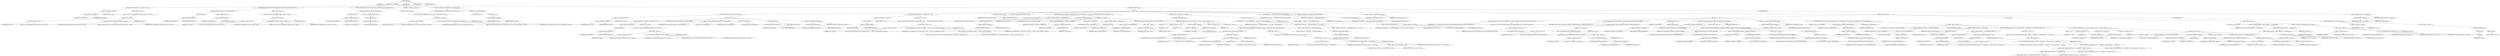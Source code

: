 digraph "execute" {  
"233" [label = <(METHOD,execute)<SUB>227</SUB>> ]
"21" [label = <(PARAM,this)<SUB>227</SUB>> ]
"234" [label = <(BLOCK,&lt;empty&gt;,&lt;empty&gt;)<SUB>227</SUB>> ]
"235" [label = <(CONTROL_STRUCTURE,if (tarFile == null),if (tarFile == null))<SUB>228</SUB>> ]
"236" [label = <(&lt;operator&gt;.equals,tarFile == null)<SUB>228</SUB>> ]
"237" [label = <(&lt;operator&gt;.fieldAccess,this.tarFile)<SUB>228</SUB>> ]
"238" [label = <(IDENTIFIER,this,tarFile == null)<SUB>228</SUB>> ]
"239" [label = <(FIELD_IDENTIFIER,tarFile,tarFile)<SUB>228</SUB>> ]
"240" [label = <(LITERAL,null,tarFile == null)<SUB>228</SUB>> ]
"241" [label = <(BLOCK,&lt;empty&gt;,&lt;empty&gt;)<SUB>228</SUB>> ]
"242" [label = <(&lt;operator&gt;.throw,throw new BuildException(&quot;tarfile attribute must be set!&quot;, location);)<SUB>229</SUB>> ]
"243" [label = <(BLOCK,&lt;empty&gt;,&lt;empty&gt;)<SUB>229</SUB>> ]
"244" [label = <(&lt;operator&gt;.assignment,&lt;empty&gt;)> ]
"245" [label = <(IDENTIFIER,$obj6,&lt;empty&gt;)> ]
"246" [label = <(&lt;operator&gt;.alloc,new BuildException(&quot;tarfile attribute must be set!&quot;, location))<SUB>229</SUB>> ]
"247" [label = <(&lt;init&gt;,new BuildException(&quot;tarfile attribute must be set!&quot;, location))<SUB>229</SUB>> ]
"248" [label = <(IDENTIFIER,$obj6,new BuildException(&quot;tarfile attribute must be set!&quot;, location))> ]
"249" [label = <(LITERAL,&quot;tarfile attribute must be set!&quot;,new BuildException(&quot;tarfile attribute must be set!&quot;, location))<SUB>229</SUB>> ]
"250" [label = <(IDENTIFIER,location,new BuildException(&quot;tarfile attribute must be set!&quot;, location))<SUB>230</SUB>> ]
"251" [label = <(IDENTIFIER,$obj6,&lt;empty&gt;)> ]
"252" [label = <(CONTROL_STRUCTURE,if (tarFile.exists() &amp;&amp; tarFile.isDirectory()),if (tarFile.exists() &amp;&amp; tarFile.isDirectory()))<SUB>233</SUB>> ]
"253" [label = <(&lt;operator&gt;.logicalAnd,tarFile.exists() &amp;&amp; tarFile.isDirectory())<SUB>233</SUB>> ]
"254" [label = <(exists,tarFile.exists())<SUB>233</SUB>> ]
"255" [label = <(&lt;operator&gt;.fieldAccess,this.tarFile)<SUB>233</SUB>> ]
"256" [label = <(IDENTIFIER,this,tarFile.exists())<SUB>233</SUB>> ]
"257" [label = <(FIELD_IDENTIFIER,tarFile,tarFile)<SUB>233</SUB>> ]
"258" [label = <(isDirectory,tarFile.isDirectory())<SUB>233</SUB>> ]
"259" [label = <(&lt;operator&gt;.fieldAccess,this.tarFile)<SUB>233</SUB>> ]
"260" [label = <(IDENTIFIER,this,tarFile.isDirectory())<SUB>233</SUB>> ]
"261" [label = <(FIELD_IDENTIFIER,tarFile,tarFile)<SUB>233</SUB>> ]
"262" [label = <(BLOCK,&lt;empty&gt;,&lt;empty&gt;)<SUB>233</SUB>> ]
"263" [label = <(&lt;operator&gt;.throw,throw new BuildException(&quot;tarfile is a directory!&quot;, location);)<SUB>234</SUB>> ]
"264" [label = <(BLOCK,&lt;empty&gt;,&lt;empty&gt;)<SUB>234</SUB>> ]
"265" [label = <(&lt;operator&gt;.assignment,&lt;empty&gt;)> ]
"266" [label = <(IDENTIFIER,$obj7,&lt;empty&gt;)> ]
"267" [label = <(&lt;operator&gt;.alloc,new BuildException(&quot;tarfile is a directory!&quot;, location))<SUB>234</SUB>> ]
"268" [label = <(&lt;init&gt;,new BuildException(&quot;tarfile is a directory!&quot;, location))<SUB>234</SUB>> ]
"269" [label = <(IDENTIFIER,$obj7,new BuildException(&quot;tarfile is a directory!&quot;, location))> ]
"270" [label = <(LITERAL,&quot;tarfile is a directory!&quot;,new BuildException(&quot;tarfile is a directory!&quot;, location))<SUB>234</SUB>> ]
"271" [label = <(IDENTIFIER,location,new BuildException(&quot;tarfile is a directory!&quot;, location))<SUB>235</SUB>> ]
"272" [label = <(IDENTIFIER,$obj7,&lt;empty&gt;)> ]
"273" [label = <(CONTROL_STRUCTURE,if (tarFile.exists() &amp;&amp; !tarFile.canWrite()),if (tarFile.exists() &amp;&amp; !tarFile.canWrite()))<SUB>238</SUB>> ]
"274" [label = <(&lt;operator&gt;.logicalAnd,tarFile.exists() &amp;&amp; !tarFile.canWrite())<SUB>238</SUB>> ]
"275" [label = <(exists,tarFile.exists())<SUB>238</SUB>> ]
"276" [label = <(&lt;operator&gt;.fieldAccess,this.tarFile)<SUB>238</SUB>> ]
"277" [label = <(IDENTIFIER,this,tarFile.exists())<SUB>238</SUB>> ]
"278" [label = <(FIELD_IDENTIFIER,tarFile,tarFile)<SUB>238</SUB>> ]
"279" [label = <(&lt;operator&gt;.logicalNot,!tarFile.canWrite())<SUB>238</SUB>> ]
"280" [label = <(canWrite,tarFile.canWrite())<SUB>238</SUB>> ]
"281" [label = <(&lt;operator&gt;.fieldAccess,this.tarFile)<SUB>238</SUB>> ]
"282" [label = <(IDENTIFIER,this,tarFile.canWrite())<SUB>238</SUB>> ]
"283" [label = <(FIELD_IDENTIFIER,tarFile,tarFile)<SUB>238</SUB>> ]
"284" [label = <(BLOCK,&lt;empty&gt;,&lt;empty&gt;)<SUB>238</SUB>> ]
"285" [label = <(&lt;operator&gt;.throw,throw new BuildException(&quot;Can not write to the specified tarfile!&quot;, location);)<SUB>239</SUB>> ]
"286" [label = <(BLOCK,&lt;empty&gt;,&lt;empty&gt;)<SUB>239</SUB>> ]
"287" [label = <(&lt;operator&gt;.assignment,&lt;empty&gt;)> ]
"288" [label = <(IDENTIFIER,$obj8,&lt;empty&gt;)> ]
"289" [label = <(&lt;operator&gt;.alloc,new BuildException(&quot;Can not write to the specified tarfile!&quot;, location))<SUB>239</SUB>> ]
"290" [label = <(&lt;init&gt;,new BuildException(&quot;Can not write to the specified tarfile!&quot;, location))<SUB>239</SUB>> ]
"291" [label = <(IDENTIFIER,$obj8,new BuildException(&quot;Can not write to the specified tarfile!&quot;, location))> ]
"292" [label = <(LITERAL,&quot;Can not write to the specified tarfile!&quot;,new BuildException(&quot;Can not write to the specified tarfile!&quot;, location))<SUB>239</SUB>> ]
"293" [label = <(IDENTIFIER,location,new BuildException(&quot;Can not write to the specified tarfile!&quot;, location))<SUB>240</SUB>> ]
"294" [label = <(IDENTIFIER,$obj8,&lt;empty&gt;)> ]
"295" [label = <(LOCAL,Vector savedFileSets: java.util.Vector)> ]
"296" [label = <(&lt;operator&gt;.assignment,Vector savedFileSets = (Vector) filesets.clone())<SUB>243</SUB>> ]
"297" [label = <(IDENTIFIER,savedFileSets,Vector savedFileSets = (Vector) filesets.clone())<SUB>243</SUB>> ]
"298" [label = <(&lt;operator&gt;.cast,(Vector) filesets.clone())<SUB>243</SUB>> ]
"299" [label = <(TYPE_REF,Vector,Vector)<SUB>243</SUB>> ]
"300" [label = <(clone,filesets.clone())<SUB>243</SUB>> ]
"301" [label = <(&lt;operator&gt;.fieldAccess,this.filesets)<SUB>243</SUB>> ]
"302" [label = <(IDENTIFIER,this,filesets.clone())<SUB>243</SUB>> ]
"303" [label = <(FIELD_IDENTIFIER,filesets,filesets)<SUB>243</SUB>> ]
"304" [label = <(CONTROL_STRUCTURE,try,try)<SUB>244</SUB>> ]
"305" [label = <(BLOCK,try,try)<SUB>244</SUB>> ]
"306" [label = <(CONTROL_STRUCTURE,if (baseDir != null),if (baseDir != null))<SUB>245</SUB>> ]
"307" [label = <(&lt;operator&gt;.notEquals,baseDir != null)<SUB>245</SUB>> ]
"308" [label = <(&lt;operator&gt;.fieldAccess,this.baseDir)<SUB>245</SUB>> ]
"309" [label = <(IDENTIFIER,this,baseDir != null)<SUB>245</SUB>> ]
"310" [label = <(FIELD_IDENTIFIER,baseDir,baseDir)<SUB>245</SUB>> ]
"311" [label = <(LITERAL,null,baseDir != null)<SUB>245</SUB>> ]
"312" [label = <(BLOCK,&lt;empty&gt;,&lt;empty&gt;)<SUB>245</SUB>> ]
"313" [label = <(CONTROL_STRUCTURE,if (!baseDir.exists()),if (!baseDir.exists()))<SUB>246</SUB>> ]
"314" [label = <(&lt;operator&gt;.logicalNot,!baseDir.exists())<SUB>246</SUB>> ]
"315" [label = <(exists,baseDir.exists())<SUB>246</SUB>> ]
"316" [label = <(&lt;operator&gt;.fieldAccess,this.baseDir)<SUB>246</SUB>> ]
"317" [label = <(IDENTIFIER,this,baseDir.exists())<SUB>246</SUB>> ]
"318" [label = <(FIELD_IDENTIFIER,baseDir,baseDir)<SUB>246</SUB>> ]
"319" [label = <(BLOCK,&lt;empty&gt;,&lt;empty&gt;)<SUB>246</SUB>> ]
"320" [label = <(&lt;operator&gt;.throw,throw new BuildException(&quot;basedir does not exist!&quot;, location);)<SUB>247</SUB>> ]
"321" [label = <(BLOCK,&lt;empty&gt;,&lt;empty&gt;)<SUB>247</SUB>> ]
"322" [label = <(&lt;operator&gt;.assignment,&lt;empty&gt;)> ]
"323" [label = <(IDENTIFIER,$obj9,&lt;empty&gt;)> ]
"324" [label = <(&lt;operator&gt;.alloc,new BuildException(&quot;basedir does not exist!&quot;, location))<SUB>247</SUB>> ]
"325" [label = <(&lt;init&gt;,new BuildException(&quot;basedir does not exist!&quot;, location))<SUB>247</SUB>> ]
"326" [label = <(IDENTIFIER,$obj9,new BuildException(&quot;basedir does not exist!&quot;, location))> ]
"327" [label = <(LITERAL,&quot;basedir does not exist!&quot;,new BuildException(&quot;basedir does not exist!&quot;, location))<SUB>247</SUB>> ]
"328" [label = <(IDENTIFIER,location,new BuildException(&quot;basedir does not exist!&quot;, location))<SUB>248</SUB>> ]
"329" [label = <(IDENTIFIER,$obj9,&lt;empty&gt;)> ]
"19" [label = <(LOCAL,TarFileSet mainFileSet: org.apache.tools.ant.taskdefs.Tar$TarFileSet)> ]
"330" [label = <(&lt;operator&gt;.assignment,Tar$TarFileSet mainFileSet = new TarFileSet(fileset))<SUB>252</SUB>> ]
"331" [label = <(IDENTIFIER,mainFileSet,Tar$TarFileSet mainFileSet = new TarFileSet(fileset))<SUB>252</SUB>> ]
"332" [label = <(&lt;operator&gt;.alloc,new TarFileSet(fileset))<SUB>252</SUB>> ]
"333" [label = <(&lt;init&gt;,new TarFileSet(fileset))<SUB>252</SUB>> ]
"18" [label = <(IDENTIFIER,mainFileSet,new TarFileSet(fileset))<SUB>252</SUB>> ]
"334" [label = <(IDENTIFIER,fileset,new TarFileSet(fileset))<SUB>252</SUB>> ]
"335" [label = <(setDir,setDir(baseDir))<SUB>253</SUB>> ]
"336" [label = <(IDENTIFIER,mainFileSet,setDir(baseDir))<SUB>253</SUB>> ]
"337" [label = <(&lt;operator&gt;.fieldAccess,this.baseDir)<SUB>253</SUB>> ]
"338" [label = <(IDENTIFIER,this,setDir(baseDir))<SUB>253</SUB>> ]
"339" [label = <(FIELD_IDENTIFIER,baseDir,baseDir)<SUB>253</SUB>> ]
"340" [label = <(addElement,filesets.addElement(mainFileSet))<SUB>254</SUB>> ]
"341" [label = <(&lt;operator&gt;.fieldAccess,this.filesets)<SUB>254</SUB>> ]
"342" [label = <(IDENTIFIER,this,filesets.addElement(mainFileSet))<SUB>254</SUB>> ]
"343" [label = <(FIELD_IDENTIFIER,filesets,filesets)<SUB>254</SUB>> ]
"344" [label = <(IDENTIFIER,mainFileSet,filesets.addElement(mainFileSet))<SUB>254</SUB>> ]
"345" [label = <(CONTROL_STRUCTURE,if (filesets.size() == 0),if (filesets.size() == 0))<SUB>257</SUB>> ]
"346" [label = <(&lt;operator&gt;.equals,filesets.size() == 0)<SUB>257</SUB>> ]
"347" [label = <(size,filesets.size())<SUB>257</SUB>> ]
"348" [label = <(&lt;operator&gt;.fieldAccess,this.filesets)<SUB>257</SUB>> ]
"349" [label = <(IDENTIFIER,this,filesets.size())<SUB>257</SUB>> ]
"350" [label = <(FIELD_IDENTIFIER,filesets,filesets)<SUB>257</SUB>> ]
"351" [label = <(LITERAL,0,filesets.size() == 0)<SUB>257</SUB>> ]
"352" [label = <(BLOCK,&lt;empty&gt;,&lt;empty&gt;)<SUB>257</SUB>> ]
"353" [label = <(&lt;operator&gt;.throw,throw new BuildException(&quot;You must supply either a basedir &quot; + &quot;attribute or some nested filesets.&quot;, location);)<SUB>258</SUB>> ]
"354" [label = <(BLOCK,&lt;empty&gt;,&lt;empty&gt;)<SUB>258</SUB>> ]
"355" [label = <(&lt;operator&gt;.assignment,&lt;empty&gt;)> ]
"356" [label = <(IDENTIFIER,$obj11,&lt;empty&gt;)> ]
"357" [label = <(&lt;operator&gt;.alloc,new BuildException(&quot;You must supply either a basedir &quot; + &quot;attribute or some nested filesets.&quot;, location))<SUB>258</SUB>> ]
"358" [label = <(&lt;init&gt;,new BuildException(&quot;You must supply either a basedir &quot; + &quot;attribute or some nested filesets.&quot;, location))<SUB>258</SUB>> ]
"359" [label = <(IDENTIFIER,$obj11,new BuildException(&quot;You must supply either a basedir &quot; + &quot;attribute or some nested filesets.&quot;, location))> ]
"360" [label = <(&lt;operator&gt;.addition,&quot;You must supply either a basedir &quot; + &quot;attribute or some nested filesets.&quot;)<SUB>258</SUB>> ]
"361" [label = <(LITERAL,&quot;You must supply either a basedir &quot;,&quot;You must supply either a basedir &quot; + &quot;attribute or some nested filesets.&quot;)<SUB>258</SUB>> ]
"362" [label = <(LITERAL,&quot;attribute or some nested filesets.&quot;,&quot;You must supply either a basedir &quot; + &quot;attribute or some nested filesets.&quot;)<SUB>259</SUB>> ]
"363" [label = <(IDENTIFIER,location,new BuildException(&quot;You must supply either a basedir &quot; + &quot;attribute or some nested filesets.&quot;, location))<SUB>260</SUB>> ]
"364" [label = <(IDENTIFIER,$obj11,&lt;empty&gt;)> ]
"365" [label = <(LOCAL,boolean upToDate: boolean)> ]
"366" [label = <(&lt;operator&gt;.assignment,boolean upToDate = true)<SUB>265</SUB>> ]
"367" [label = <(IDENTIFIER,upToDate,boolean upToDate = true)<SUB>265</SUB>> ]
"368" [label = <(LITERAL,true,boolean upToDate = true)<SUB>265</SUB>> ]
"369" [label = <(CONTROL_STRUCTURE,for (Enumeration e = filesets.elements(); Some(e.hasMoreElements()); ),for (Enumeration e = filesets.elements(); Some(e.hasMoreElements()); ))<SUB>266</SUB>> ]
"370" [label = <(LOCAL,Enumeration e: java.util.Enumeration)> ]
"371" [label = <(&lt;operator&gt;.assignment,Enumeration e = filesets.elements())<SUB>266</SUB>> ]
"372" [label = <(IDENTIFIER,e,Enumeration e = filesets.elements())<SUB>266</SUB>> ]
"373" [label = <(elements,filesets.elements())<SUB>266</SUB>> ]
"374" [label = <(&lt;operator&gt;.fieldAccess,this.filesets)<SUB>266</SUB>> ]
"375" [label = <(IDENTIFIER,this,filesets.elements())<SUB>266</SUB>> ]
"376" [label = <(FIELD_IDENTIFIER,filesets,filesets)<SUB>266</SUB>> ]
"377" [label = <(hasMoreElements,e.hasMoreElements())<SUB>266</SUB>> ]
"378" [label = <(IDENTIFIER,e,e.hasMoreElements())<SUB>266</SUB>> ]
"379" [label = <(BLOCK,&lt;empty&gt;,&lt;empty&gt;)<SUB>266</SUB>> ]
"380" [label = <(LOCAL,TarFileSet fs: org.apache.tools.ant.taskdefs.Tar$TarFileSet)> ]
"381" [label = <(&lt;operator&gt;.assignment,Tar$TarFileSet fs = (TarFileSet) e.nextElement())<SUB>267</SUB>> ]
"382" [label = <(IDENTIFIER,fs,Tar$TarFileSet fs = (TarFileSet) e.nextElement())<SUB>267</SUB>> ]
"383" [label = <(&lt;operator&gt;.cast,(TarFileSet) e.nextElement())<SUB>267</SUB>> ]
"384" [label = <(TYPE_REF,TarFileSet,TarFileSet)<SUB>267</SUB>> ]
"385" [label = <(nextElement,e.nextElement())<SUB>267</SUB>> ]
"386" [label = <(IDENTIFIER,e,e.nextElement())<SUB>267</SUB>> ]
"387" [label = <(LOCAL,String[] files: java.lang.String[])> ]
"388" [label = <(&lt;operator&gt;.assignment,String[] files = getFiles(project))<SUB>268</SUB>> ]
"389" [label = <(IDENTIFIER,files,String[] files = getFiles(project))<SUB>268</SUB>> ]
"390" [label = <(getFiles,getFiles(project))<SUB>268</SUB>> ]
"391" [label = <(IDENTIFIER,fs,getFiles(project))<SUB>268</SUB>> ]
"392" [label = <(IDENTIFIER,project,getFiles(project))<SUB>268</SUB>> ]
"393" [label = <(CONTROL_STRUCTURE,if (!archiveIsUpToDate(files)),if (!archiveIsUpToDate(files)))<SUB>270</SUB>> ]
"394" [label = <(&lt;operator&gt;.logicalNot,!archiveIsUpToDate(files))<SUB>270</SUB>> ]
"395" [label = <(archiveIsUpToDate,this.archiveIsUpToDate(files))<SUB>270</SUB>> ]
"20" [label = <(IDENTIFIER,this,this.archiveIsUpToDate(files))<SUB>270</SUB>> ]
"396" [label = <(IDENTIFIER,files,this.archiveIsUpToDate(files))<SUB>270</SUB>> ]
"397" [label = <(BLOCK,&lt;empty&gt;,&lt;empty&gt;)<SUB>270</SUB>> ]
"398" [label = <(&lt;operator&gt;.assignment,upToDate = false)<SUB>271</SUB>> ]
"399" [label = <(IDENTIFIER,upToDate,upToDate = false)<SUB>271</SUB>> ]
"400" [label = <(LITERAL,false,upToDate = false)<SUB>271</SUB>> ]
"401" [label = <(CONTROL_STRUCTURE,for (int i = 0; Some(i &lt; files.length); ++i),for (int i = 0; Some(i &lt; files.length); ++i))<SUB>274</SUB>> ]
"402" [label = <(LOCAL,int i: int)> ]
"403" [label = <(&lt;operator&gt;.assignment,int i = 0)<SUB>274</SUB>> ]
"404" [label = <(IDENTIFIER,i,int i = 0)<SUB>274</SUB>> ]
"405" [label = <(LITERAL,0,int i = 0)<SUB>274</SUB>> ]
"406" [label = <(&lt;operator&gt;.lessThan,i &lt; files.length)<SUB>274</SUB>> ]
"407" [label = <(IDENTIFIER,i,i &lt; files.length)<SUB>274</SUB>> ]
"408" [label = <(&lt;operator&gt;.fieldAccess,files.length)<SUB>274</SUB>> ]
"409" [label = <(IDENTIFIER,files,i &lt; files.length)<SUB>274</SUB>> ]
"410" [label = <(FIELD_IDENTIFIER,length,length)<SUB>274</SUB>> ]
"411" [label = <(&lt;operator&gt;.preIncrement,++i)<SUB>274</SUB>> ]
"412" [label = <(IDENTIFIER,i,++i)<SUB>274</SUB>> ]
"413" [label = <(BLOCK,&lt;empty&gt;,&lt;empty&gt;)<SUB>274</SUB>> ]
"414" [label = <(CONTROL_STRUCTURE,if (tarFile.equals(new File(fs.getDir(project), files[i]))),if (tarFile.equals(new File(fs.getDir(project), files[i]))))<SUB>275</SUB>> ]
"415" [label = <(equals,tarFile.equals(new File(fs.getDir(project), files[i])))<SUB>275</SUB>> ]
"416" [label = <(&lt;operator&gt;.fieldAccess,this.tarFile)<SUB>275</SUB>> ]
"417" [label = <(IDENTIFIER,this,tarFile.equals(new File(fs.getDir(project), files[i])))<SUB>275</SUB>> ]
"418" [label = <(FIELD_IDENTIFIER,tarFile,tarFile)<SUB>275</SUB>> ]
"419" [label = <(BLOCK,&lt;empty&gt;,&lt;empty&gt;)<SUB>275</SUB>> ]
"420" [label = <(&lt;operator&gt;.assignment,&lt;empty&gt;)> ]
"421" [label = <(IDENTIFIER,$obj12,&lt;empty&gt;)> ]
"422" [label = <(&lt;operator&gt;.alloc,new File(fs.getDir(project), files[i]))<SUB>275</SUB>> ]
"423" [label = <(&lt;init&gt;,new File(fs.getDir(project), files[i]))<SUB>275</SUB>> ]
"424" [label = <(IDENTIFIER,$obj12,new File(fs.getDir(project), files[i]))> ]
"425" [label = <(getDir,getDir(project))<SUB>275</SUB>> ]
"426" [label = <(IDENTIFIER,fs,getDir(project))<SUB>275</SUB>> ]
"427" [label = <(IDENTIFIER,project,getDir(project))<SUB>275</SUB>> ]
"428" [label = <(&lt;operator&gt;.indexAccess,files[i])<SUB>276</SUB>> ]
"429" [label = <(IDENTIFIER,files,new File(fs.getDir(project), files[i]))<SUB>276</SUB>> ]
"430" [label = <(IDENTIFIER,i,new File(fs.getDir(project), files[i]))<SUB>276</SUB>> ]
"431" [label = <(IDENTIFIER,$obj12,&lt;empty&gt;)> ]
"432" [label = <(BLOCK,&lt;empty&gt;,&lt;empty&gt;)<SUB>276</SUB>> ]
"433" [label = <(&lt;operator&gt;.throw,throw new BuildException(&quot;A tar file cannot include &quot; + &quot;itself&quot;, location);)<SUB>277</SUB>> ]
"434" [label = <(BLOCK,&lt;empty&gt;,&lt;empty&gt;)<SUB>277</SUB>> ]
"435" [label = <(&lt;operator&gt;.assignment,&lt;empty&gt;)> ]
"436" [label = <(IDENTIFIER,$obj13,&lt;empty&gt;)> ]
"437" [label = <(&lt;operator&gt;.alloc,new BuildException(&quot;A tar file cannot include &quot; + &quot;itself&quot;, location))<SUB>277</SUB>> ]
"438" [label = <(&lt;init&gt;,new BuildException(&quot;A tar file cannot include &quot; + &quot;itself&quot;, location))<SUB>277</SUB>> ]
"439" [label = <(IDENTIFIER,$obj13,new BuildException(&quot;A tar file cannot include &quot; + &quot;itself&quot;, location))> ]
"440" [label = <(&lt;operator&gt;.addition,&quot;A tar file cannot include &quot; + &quot;itself&quot;)<SUB>277</SUB>> ]
"441" [label = <(LITERAL,&quot;A tar file cannot include &quot;,&quot;A tar file cannot include &quot; + &quot;itself&quot;)<SUB>277</SUB>> ]
"442" [label = <(LITERAL,&quot;itself&quot;,&quot;A tar file cannot include &quot; + &quot;itself&quot;)<SUB>278</SUB>> ]
"443" [label = <(IDENTIFIER,location,new BuildException(&quot;A tar file cannot include &quot; + &quot;itself&quot;, location))<SUB>278</SUB>> ]
"444" [label = <(IDENTIFIER,$obj13,&lt;empty&gt;)> ]
"445" [label = <(CONTROL_STRUCTURE,if (upToDate),if (upToDate))<SUB>283</SUB>> ]
"446" [label = <(IDENTIFIER,upToDate,if (upToDate))<SUB>283</SUB>> ]
"447" [label = <(BLOCK,&lt;empty&gt;,&lt;empty&gt;)<SUB>283</SUB>> ]
"448" [label = <(log,log(&quot;Nothing to do: &quot; + tarFile.getAbsolutePath() + &quot; is up to date.&quot;, Project.MSG_INFO))<SUB>284</SUB>> ]
"22" [label = <(IDENTIFIER,this,log(&quot;Nothing to do: &quot; + tarFile.getAbsolutePath() + &quot; is up to date.&quot;, Project.MSG_INFO))<SUB>284</SUB>> ]
"449" [label = <(&lt;operator&gt;.addition,&quot;Nothing to do: &quot; + tarFile.getAbsolutePath() + &quot; is up to date.&quot;)<SUB>284</SUB>> ]
"450" [label = <(&lt;operator&gt;.addition,&quot;Nothing to do: &quot; + tarFile.getAbsolutePath())<SUB>284</SUB>> ]
"451" [label = <(LITERAL,&quot;Nothing to do: &quot;,&quot;Nothing to do: &quot; + tarFile.getAbsolutePath())<SUB>284</SUB>> ]
"452" [label = <(getAbsolutePath,tarFile.getAbsolutePath())<SUB>284</SUB>> ]
"453" [label = <(&lt;operator&gt;.fieldAccess,this.tarFile)<SUB>284</SUB>> ]
"454" [label = <(IDENTIFIER,this,tarFile.getAbsolutePath())<SUB>284</SUB>> ]
"455" [label = <(FIELD_IDENTIFIER,tarFile,tarFile)<SUB>284</SUB>> ]
"456" [label = <(LITERAL,&quot; is up to date.&quot;,&quot;Nothing to do: &quot; + tarFile.getAbsolutePath() + &quot; is up to date.&quot;)<SUB>285</SUB>> ]
"457" [label = <(&lt;operator&gt;.fieldAccess,Project.MSG_INFO)<SUB>285</SUB>> ]
"458" [label = <(IDENTIFIER,Project,log(&quot;Nothing to do: &quot; + tarFile.getAbsolutePath() + &quot; is up to date.&quot;, Project.MSG_INFO))<SUB>285</SUB>> ]
"459" [label = <(FIELD_IDENTIFIER,MSG_INFO,MSG_INFO)<SUB>285</SUB>> ]
"460" [label = <(RETURN,return;,return;)<SUB>286</SUB>> ]
"461" [label = <(log,log(&quot;Building tar: &quot; + tarFile.getAbsolutePath(), Project.MSG_INFO))<SUB>289</SUB>> ]
"23" [label = <(IDENTIFIER,this,log(&quot;Building tar: &quot; + tarFile.getAbsolutePath(), Project.MSG_INFO))<SUB>289</SUB>> ]
"462" [label = <(&lt;operator&gt;.addition,&quot;Building tar: &quot; + tarFile.getAbsolutePath())<SUB>289</SUB>> ]
"463" [label = <(LITERAL,&quot;Building tar: &quot;,&quot;Building tar: &quot; + tarFile.getAbsolutePath())<SUB>289</SUB>> ]
"464" [label = <(getAbsolutePath,tarFile.getAbsolutePath())<SUB>289</SUB>> ]
"465" [label = <(&lt;operator&gt;.fieldAccess,this.tarFile)<SUB>289</SUB>> ]
"466" [label = <(IDENTIFIER,this,tarFile.getAbsolutePath())<SUB>289</SUB>> ]
"467" [label = <(FIELD_IDENTIFIER,tarFile,tarFile)<SUB>289</SUB>> ]
"468" [label = <(&lt;operator&gt;.fieldAccess,Project.MSG_INFO)<SUB>289</SUB>> ]
"469" [label = <(IDENTIFIER,Project,log(&quot;Building tar: &quot; + tarFile.getAbsolutePath(), Project.MSG_INFO))<SUB>289</SUB>> ]
"470" [label = <(FIELD_IDENTIFIER,MSG_INFO,MSG_INFO)<SUB>289</SUB>> ]
"25" [label = <(LOCAL,TarOutputStream tOut: org.apache.tools.tar.TarOutputStream)> ]
"471" [label = <(&lt;operator&gt;.assignment,TarOutputStream tOut = null)<SUB>291</SUB>> ]
"472" [label = <(IDENTIFIER,tOut,TarOutputStream tOut = null)<SUB>291</SUB>> ]
"473" [label = <(LITERAL,null,TarOutputStream tOut = null)<SUB>291</SUB>> ]
"474" [label = <(CONTROL_STRUCTURE,try,try)<SUB>292</SUB>> ]
"475" [label = <(BLOCK,try,try)<SUB>292</SUB>> ]
"476" [label = <(&lt;operator&gt;.assignment,tOut = new TarOutputStream(compression.compress(new BufferedOutputStream(new FileOutputStream(tarFile)))))<SUB>293</SUB>> ]
"477" [label = <(IDENTIFIER,tOut,tOut = new TarOutputStream(compression.compress(new BufferedOutputStream(new FileOutputStream(tarFile)))))<SUB>293</SUB>> ]
"478" [label = <(&lt;operator&gt;.alloc,new TarOutputStream(compression.compress(new BufferedOutputStream(new FileOutputStream(tarFile)))))<SUB>293</SUB>> ]
"479" [label = <(&lt;init&gt;,new TarOutputStream(compression.compress(new BufferedOutputStream(new FileOutputStream(tarFile)))))<SUB>293</SUB>> ]
"24" [label = <(IDENTIFIER,tOut,new TarOutputStream(compression.compress(new BufferedOutputStream(new FileOutputStream(tarFile)))))<SUB>293</SUB>> ]
"480" [label = <(compress,compression.compress(new BufferedOutputStream(new FileOutputStream(tarFile))))<SUB>294</SUB>> ]
"481" [label = <(&lt;operator&gt;.fieldAccess,this.compression)<SUB>294</SUB>> ]
"482" [label = <(IDENTIFIER,this,compression.compress(new BufferedOutputStream(new FileOutputStream(tarFile))))<SUB>294</SUB>> ]
"483" [label = <(FIELD_IDENTIFIER,compression,compression)<SUB>294</SUB>> ]
"484" [label = <(BLOCK,&lt;empty&gt;,&lt;empty&gt;)<SUB>295</SUB>> ]
"485" [label = <(&lt;operator&gt;.assignment,&lt;empty&gt;)> ]
"486" [label = <(IDENTIFIER,$obj15,&lt;empty&gt;)> ]
"487" [label = <(&lt;operator&gt;.alloc,new BufferedOutputStream(new FileOutputStream(tarFile)))<SUB>295</SUB>> ]
"488" [label = <(&lt;init&gt;,new BufferedOutputStream(new FileOutputStream(tarFile)))<SUB>295</SUB>> ]
"489" [label = <(IDENTIFIER,$obj15,new BufferedOutputStream(new FileOutputStream(tarFile)))> ]
"490" [label = <(BLOCK,&lt;empty&gt;,&lt;empty&gt;)<SUB>296</SUB>> ]
"491" [label = <(&lt;operator&gt;.assignment,&lt;empty&gt;)> ]
"492" [label = <(IDENTIFIER,$obj14,&lt;empty&gt;)> ]
"493" [label = <(&lt;operator&gt;.alloc,new FileOutputStream(tarFile))<SUB>296</SUB>> ]
"494" [label = <(&lt;init&gt;,new FileOutputStream(tarFile))<SUB>296</SUB>> ]
"495" [label = <(IDENTIFIER,$obj14,new FileOutputStream(tarFile))> ]
"496" [label = <(&lt;operator&gt;.fieldAccess,this.tarFile)<SUB>296</SUB>> ]
"497" [label = <(IDENTIFIER,this,new FileOutputStream(tarFile))<SUB>296</SUB>> ]
"498" [label = <(FIELD_IDENTIFIER,tarFile,tarFile)<SUB>296</SUB>> ]
"499" [label = <(IDENTIFIER,$obj14,&lt;empty&gt;)> ]
"500" [label = <(IDENTIFIER,$obj15,&lt;empty&gt;)> ]
"501" [label = <(setDebug,setDebug(true))<SUB>297</SUB>> ]
"502" [label = <(IDENTIFIER,tOut,setDebug(true))<SUB>297</SUB>> ]
"503" [label = <(LITERAL,true,setDebug(true))<SUB>297</SUB>> ]
"504" [label = <(CONTROL_STRUCTURE,if (longFileMode.isTruncateMode()),if (longFileMode.isTruncateMode()))<SUB>298</SUB>> ]
"505" [label = <(isTruncateMode,longFileMode.isTruncateMode())<SUB>298</SUB>> ]
"506" [label = <(&lt;operator&gt;.fieldAccess,this.longFileMode)<SUB>298</SUB>> ]
"507" [label = <(IDENTIFIER,this,longFileMode.isTruncateMode())<SUB>298</SUB>> ]
"508" [label = <(FIELD_IDENTIFIER,longFileMode,longFileMode)<SUB>298</SUB>> ]
"509" [label = <(BLOCK,&lt;empty&gt;,&lt;empty&gt;)<SUB>298</SUB>> ]
"510" [label = <(setLongFileMode,setLongFileMode(TarOutputStream.LONGFILE_TRUNCATE))<SUB>299</SUB>> ]
"511" [label = <(IDENTIFIER,tOut,setLongFileMode(TarOutputStream.LONGFILE_TRUNCATE))<SUB>299</SUB>> ]
"512" [label = <(&lt;operator&gt;.fieldAccess,TarOutputStream.LONGFILE_TRUNCATE)<SUB>299</SUB>> ]
"513" [label = <(IDENTIFIER,TarOutputStream,setLongFileMode(TarOutputStream.LONGFILE_TRUNCATE))<SUB>299</SUB>> ]
"514" [label = <(FIELD_IDENTIFIER,LONGFILE_TRUNCATE,LONGFILE_TRUNCATE)<SUB>299</SUB>> ]
"515" [label = <(CONTROL_STRUCTURE,else,else)<SUB>300</SUB>> ]
"516" [label = <(CONTROL_STRUCTURE,if (longFileMode.isFailMode() || longFileMode.isOmitMode()),if (longFileMode.isFailMode() || longFileMode.isOmitMode()))<SUB>300</SUB>> ]
"517" [label = <(&lt;operator&gt;.logicalOr,longFileMode.isFailMode() || longFileMode.isOmitMode())<SUB>300</SUB>> ]
"518" [label = <(isFailMode,longFileMode.isFailMode())<SUB>300</SUB>> ]
"519" [label = <(&lt;operator&gt;.fieldAccess,this.longFileMode)<SUB>300</SUB>> ]
"520" [label = <(IDENTIFIER,this,longFileMode.isFailMode())<SUB>300</SUB>> ]
"521" [label = <(FIELD_IDENTIFIER,longFileMode,longFileMode)<SUB>300</SUB>> ]
"522" [label = <(isOmitMode,longFileMode.isOmitMode())<SUB>301</SUB>> ]
"523" [label = <(&lt;operator&gt;.fieldAccess,this.longFileMode)<SUB>301</SUB>> ]
"524" [label = <(IDENTIFIER,this,longFileMode.isOmitMode())<SUB>301</SUB>> ]
"525" [label = <(FIELD_IDENTIFIER,longFileMode,longFileMode)<SUB>301</SUB>> ]
"526" [label = <(BLOCK,&lt;empty&gt;,&lt;empty&gt;)<SUB>301</SUB>> ]
"527" [label = <(setLongFileMode,setLongFileMode(TarOutputStream.LONGFILE_ERROR))<SUB>302</SUB>> ]
"528" [label = <(IDENTIFIER,tOut,setLongFileMode(TarOutputStream.LONGFILE_ERROR))<SUB>302</SUB>> ]
"529" [label = <(&lt;operator&gt;.fieldAccess,TarOutputStream.LONGFILE_ERROR)<SUB>302</SUB>> ]
"530" [label = <(IDENTIFIER,TarOutputStream,setLongFileMode(TarOutputStream.LONGFILE_ERROR))<SUB>302</SUB>> ]
"531" [label = <(FIELD_IDENTIFIER,LONGFILE_ERROR,LONGFILE_ERROR)<SUB>302</SUB>> ]
"532" [label = <(CONTROL_STRUCTURE,else,else)<SUB>303</SUB>> ]
"533" [label = <(BLOCK,&lt;empty&gt;,&lt;empty&gt;)<SUB>303</SUB>> ]
"534" [label = <(setLongFileMode,setLongFileMode(TarOutputStream.LONGFILE_GNU))<SUB>305</SUB>> ]
"535" [label = <(IDENTIFIER,tOut,setLongFileMode(TarOutputStream.LONGFILE_GNU))<SUB>305</SUB>> ]
"536" [label = <(&lt;operator&gt;.fieldAccess,TarOutputStream.LONGFILE_GNU)<SUB>305</SUB>> ]
"537" [label = <(IDENTIFIER,TarOutputStream,setLongFileMode(TarOutputStream.LONGFILE_GNU))<SUB>305</SUB>> ]
"538" [label = <(FIELD_IDENTIFIER,LONGFILE_GNU,LONGFILE_GNU)<SUB>305</SUB>> ]
"539" [label = <(&lt;operator&gt;.assignment,this.longWarningGiven = false)<SUB>308</SUB>> ]
"540" [label = <(&lt;operator&gt;.fieldAccess,this.longWarningGiven)<SUB>308</SUB>> ]
"541" [label = <(IDENTIFIER,this,this.longWarningGiven = false)<SUB>308</SUB>> ]
"542" [label = <(FIELD_IDENTIFIER,longWarningGiven,longWarningGiven)<SUB>308</SUB>> ]
"543" [label = <(LITERAL,false,this.longWarningGiven = false)<SUB>308</SUB>> ]
"544" [label = <(CONTROL_STRUCTURE,for (Enumeration e = filesets.elements(); Some(e.hasMoreElements()); ),for (Enumeration e = filesets.elements(); Some(e.hasMoreElements()); ))<SUB>309</SUB>> ]
"545" [label = <(LOCAL,Enumeration e: java.util.Enumeration)> ]
"546" [label = <(&lt;operator&gt;.assignment,Enumeration e = filesets.elements())<SUB>309</SUB>> ]
"547" [label = <(IDENTIFIER,e,Enumeration e = filesets.elements())<SUB>309</SUB>> ]
"548" [label = <(elements,filesets.elements())<SUB>309</SUB>> ]
"549" [label = <(&lt;operator&gt;.fieldAccess,this.filesets)<SUB>309</SUB>> ]
"550" [label = <(IDENTIFIER,this,filesets.elements())<SUB>309</SUB>> ]
"551" [label = <(FIELD_IDENTIFIER,filesets,filesets)<SUB>309</SUB>> ]
"552" [label = <(hasMoreElements,e.hasMoreElements())<SUB>310</SUB>> ]
"553" [label = <(IDENTIFIER,e,e.hasMoreElements())<SUB>310</SUB>> ]
"554" [label = <(BLOCK,&lt;empty&gt;,&lt;empty&gt;)<SUB>310</SUB>> ]
"555" [label = <(LOCAL,TarFileSet fs: org.apache.tools.ant.taskdefs.Tar$TarFileSet)> ]
"556" [label = <(&lt;operator&gt;.assignment,Tar$TarFileSet fs = (TarFileSet) e.nextElement())<SUB>311</SUB>> ]
"557" [label = <(IDENTIFIER,fs,Tar$TarFileSet fs = (TarFileSet) e.nextElement())<SUB>311</SUB>> ]
"558" [label = <(&lt;operator&gt;.cast,(TarFileSet) e.nextElement())<SUB>311</SUB>> ]
"559" [label = <(TYPE_REF,TarFileSet,TarFileSet)<SUB>311</SUB>> ]
"560" [label = <(nextElement,e.nextElement())<SUB>311</SUB>> ]
"561" [label = <(IDENTIFIER,e,e.nextElement())<SUB>311</SUB>> ]
"562" [label = <(LOCAL,String[] files: java.lang.String[])> ]
"563" [label = <(&lt;operator&gt;.assignment,String[] files = getFiles(project))<SUB>312</SUB>> ]
"564" [label = <(IDENTIFIER,files,String[] files = getFiles(project))<SUB>312</SUB>> ]
"565" [label = <(getFiles,getFiles(project))<SUB>312</SUB>> ]
"566" [label = <(IDENTIFIER,fs,getFiles(project))<SUB>312</SUB>> ]
"567" [label = <(IDENTIFIER,project,getFiles(project))<SUB>312</SUB>> ]
"568" [label = <(CONTROL_STRUCTURE,if (files.length &gt; 1 &amp;&amp; fs.getFullpath().length() &gt; 0),if (files.length &gt; 1 &amp;&amp; fs.getFullpath().length() &gt; 0))<SUB>313</SUB>> ]
"569" [label = <(&lt;operator&gt;.logicalAnd,files.length &gt; 1 &amp;&amp; fs.getFullpath().length() &gt; 0)<SUB>313</SUB>> ]
"570" [label = <(&lt;operator&gt;.greaterThan,files.length &gt; 1)<SUB>313</SUB>> ]
"571" [label = <(&lt;operator&gt;.fieldAccess,files.length)<SUB>313</SUB>> ]
"572" [label = <(IDENTIFIER,files,files.length &gt; 1)<SUB>313</SUB>> ]
"573" [label = <(FIELD_IDENTIFIER,length,length)<SUB>313</SUB>> ]
"574" [label = <(LITERAL,1,files.length &gt; 1)<SUB>313</SUB>> ]
"575" [label = <(&lt;operator&gt;.greaterThan,fs.getFullpath().length() &gt; 0)<SUB>313</SUB>> ]
"576" [label = <(length,fs.getFullpath().length())<SUB>313</SUB>> ]
"577" [label = <(getFullpath,fs.getFullpath())<SUB>313</SUB>> ]
"578" [label = <(IDENTIFIER,fs,fs.getFullpath())<SUB>313</SUB>> ]
"579" [label = <(LITERAL,0,fs.getFullpath().length() &gt; 0)<SUB>313</SUB>> ]
"580" [label = <(BLOCK,&lt;empty&gt;,&lt;empty&gt;)<SUB>313</SUB>> ]
"581" [label = <(&lt;operator&gt;.throw,throw new BuildException(&quot;fullpath attribute may only &quot; + &quot;be specified for &quot; + &quot;filesets that specify a &quot; + &quot;single file.&quot;);)<SUB>314</SUB>> ]
"582" [label = <(BLOCK,&lt;empty&gt;,&lt;empty&gt;)<SUB>314</SUB>> ]
"583" [label = <(&lt;operator&gt;.assignment,&lt;empty&gt;)> ]
"584" [label = <(IDENTIFIER,$obj17,&lt;empty&gt;)> ]
"585" [label = <(&lt;operator&gt;.alloc,new BuildException(&quot;fullpath attribute may only &quot; + &quot;be specified for &quot; + &quot;filesets that specify a &quot; + &quot;single file.&quot;))<SUB>314</SUB>> ]
"586" [label = <(&lt;init&gt;,new BuildException(&quot;fullpath attribute may only &quot; + &quot;be specified for &quot; + &quot;filesets that specify a &quot; + &quot;single file.&quot;))<SUB>314</SUB>> ]
"587" [label = <(IDENTIFIER,$obj17,new BuildException(&quot;fullpath attribute may only &quot; + &quot;be specified for &quot; + &quot;filesets that specify a &quot; + &quot;single file.&quot;))> ]
"588" [label = <(&lt;operator&gt;.addition,&quot;fullpath attribute may only &quot; + &quot;be specified for &quot; + &quot;filesets that specify a &quot; + &quot;single file.&quot;)<SUB>314</SUB>> ]
"589" [label = <(&lt;operator&gt;.addition,&quot;fullpath attribute may only &quot; + &quot;be specified for &quot; + &quot;filesets that specify a &quot;)<SUB>314</SUB>> ]
"590" [label = <(&lt;operator&gt;.addition,&quot;fullpath attribute may only &quot; + &quot;be specified for &quot;)<SUB>314</SUB>> ]
"591" [label = <(LITERAL,&quot;fullpath attribute may only &quot;,&quot;fullpath attribute may only &quot; + &quot;be specified for &quot;)<SUB>314</SUB>> ]
"592" [label = <(LITERAL,&quot;be specified for &quot;,&quot;fullpath attribute may only &quot; + &quot;be specified for &quot;)<SUB>315</SUB>> ]
"593" [label = <(LITERAL,&quot;filesets that specify a &quot;,&quot;fullpath attribute may only &quot; + &quot;be specified for &quot; + &quot;filesets that specify a &quot;)<SUB>316</SUB>> ]
"594" [label = <(LITERAL,&quot;single file.&quot;,&quot;fullpath attribute may only &quot; + &quot;be specified for &quot; + &quot;filesets that specify a &quot; + &quot;single file.&quot;)<SUB>317</SUB>> ]
"595" [label = <(IDENTIFIER,$obj17,&lt;empty&gt;)> ]
"596" [label = <(CONTROL_STRUCTURE,for (int i = 0; Some(i &lt; files.length); i++),for (int i = 0; Some(i &lt; files.length); i++))<SUB>319</SUB>> ]
"597" [label = <(LOCAL,int i: int)> ]
"598" [label = <(&lt;operator&gt;.assignment,int i = 0)<SUB>319</SUB>> ]
"599" [label = <(IDENTIFIER,i,int i = 0)<SUB>319</SUB>> ]
"600" [label = <(LITERAL,0,int i = 0)<SUB>319</SUB>> ]
"601" [label = <(&lt;operator&gt;.lessThan,i &lt; files.length)<SUB>319</SUB>> ]
"602" [label = <(IDENTIFIER,i,i &lt; files.length)<SUB>319</SUB>> ]
"603" [label = <(&lt;operator&gt;.fieldAccess,files.length)<SUB>319</SUB>> ]
"604" [label = <(IDENTIFIER,files,i &lt; files.length)<SUB>319</SUB>> ]
"605" [label = <(FIELD_IDENTIFIER,length,length)<SUB>319</SUB>> ]
"606" [label = <(&lt;operator&gt;.postIncrement,i++)<SUB>319</SUB>> ]
"607" [label = <(IDENTIFIER,i,i++)<SUB>319</SUB>> ]
"608" [label = <(BLOCK,&lt;empty&gt;,&lt;empty&gt;)<SUB>319</SUB>> ]
"27" [label = <(LOCAL,File f: java.io.File)> ]
"609" [label = <(&lt;operator&gt;.assignment,File f = new File(fs.getDir(project), files[i]))<SUB>320</SUB>> ]
"610" [label = <(IDENTIFIER,f,File f = new File(fs.getDir(project), files[i]))<SUB>320</SUB>> ]
"611" [label = <(&lt;operator&gt;.alloc,new File(fs.getDir(project), files[i]))<SUB>320</SUB>> ]
"612" [label = <(&lt;init&gt;,new File(fs.getDir(project), files[i]))<SUB>320</SUB>> ]
"26" [label = <(IDENTIFIER,f,new File(fs.getDir(project), files[i]))<SUB>320</SUB>> ]
"613" [label = <(getDir,getDir(project))<SUB>320</SUB>> ]
"614" [label = <(IDENTIFIER,fs,getDir(project))<SUB>320</SUB>> ]
"615" [label = <(IDENTIFIER,project,getDir(project))<SUB>320</SUB>> ]
"616" [label = <(&lt;operator&gt;.indexAccess,files[i])<SUB>320</SUB>> ]
"617" [label = <(IDENTIFIER,files,new File(fs.getDir(project), files[i]))<SUB>320</SUB>> ]
"618" [label = <(IDENTIFIER,i,new File(fs.getDir(project), files[i]))<SUB>320</SUB>> ]
"619" [label = <(LOCAL,String name: java.lang.String)> ]
"620" [label = <(&lt;operator&gt;.assignment,String name = this.replace(File.separatorChar, '/'))<SUB>321</SUB>> ]
"621" [label = <(IDENTIFIER,name,String name = this.replace(File.separatorChar, '/'))<SUB>321</SUB>> ]
"622" [label = <(replace,this.replace(File.separatorChar, '/'))<SUB>321</SUB>> ]
"623" [label = <(&lt;operator&gt;.indexAccess,files[i])<SUB>321</SUB>> ]
"624" [label = <(IDENTIFIER,files,this.replace(File.separatorChar, '/'))<SUB>321</SUB>> ]
"625" [label = <(IDENTIFIER,i,this.replace(File.separatorChar, '/'))<SUB>321</SUB>> ]
"626" [label = <(&lt;operator&gt;.fieldAccess,File.separatorChar)<SUB>321</SUB>> ]
"627" [label = <(IDENTIFIER,File,this.replace(File.separatorChar, '/'))<SUB>321</SUB>> ]
"628" [label = <(FIELD_IDENTIFIER,separatorChar,separatorChar)<SUB>321</SUB>> ]
"629" [label = <(LITERAL,'/',this.replace(File.separatorChar, '/'))<SUB>321</SUB>> ]
"630" [label = <(tarFile,tarFile(f, tOut, name, fs))<SUB>322</SUB>> ]
"28" [label = <(IDENTIFIER,this,tarFile(f, tOut, name, fs))<SUB>322</SUB>> ]
"631" [label = <(IDENTIFIER,f,tarFile(f, tOut, name, fs))<SUB>322</SUB>> ]
"632" [label = <(IDENTIFIER,tOut,tarFile(f, tOut, name, fs))<SUB>322</SUB>> ]
"633" [label = <(IDENTIFIER,name,tarFile(f, tOut, name, fs))<SUB>322</SUB>> ]
"634" [label = <(IDENTIFIER,fs,tarFile(f, tOut, name, fs))<SUB>322</SUB>> ]
"635" [label = <(BLOCK,catch,catch)> ]
"636" [label = <(BLOCK,&lt;empty&gt;,&lt;empty&gt;)<SUB>325</SUB>> ]
"637" [label = <(LOCAL,String msg: java.lang.String)> ]
"638" [label = <(&lt;operator&gt;.assignment,String msg = &quot;Problem creating TAR: &quot; + ioe.getMessage())<SUB>326</SUB>> ]
"639" [label = <(IDENTIFIER,msg,String msg = &quot;Problem creating TAR: &quot; + ioe.getMessage())<SUB>326</SUB>> ]
"640" [label = <(&lt;operator&gt;.addition,&quot;Problem creating TAR: &quot; + ioe.getMessage())<SUB>326</SUB>> ]
"641" [label = <(LITERAL,&quot;Problem creating TAR: &quot;,&quot;Problem creating TAR: &quot; + ioe.getMessage())<SUB>326</SUB>> ]
"642" [label = <(getMessage,ioe.getMessage())<SUB>326</SUB>> ]
"643" [label = <(IDENTIFIER,ioe,ioe.getMessage())<SUB>326</SUB>> ]
"644" [label = <(&lt;operator&gt;.throw,throw new BuildException(msg, ioe, location);)<SUB>327</SUB>> ]
"645" [label = <(BLOCK,&lt;empty&gt;,&lt;empty&gt;)<SUB>327</SUB>> ]
"646" [label = <(&lt;operator&gt;.assignment,&lt;empty&gt;)> ]
"647" [label = <(IDENTIFIER,$obj19,&lt;empty&gt;)> ]
"648" [label = <(&lt;operator&gt;.alloc,new BuildException(msg, ioe, location))<SUB>327</SUB>> ]
"649" [label = <(&lt;init&gt;,new BuildException(msg, ioe, location))<SUB>327</SUB>> ]
"650" [label = <(IDENTIFIER,$obj19,new BuildException(msg, ioe, location))> ]
"651" [label = <(IDENTIFIER,msg,new BuildException(msg, ioe, location))<SUB>327</SUB>> ]
"652" [label = <(IDENTIFIER,ioe,new BuildException(msg, ioe, location))<SUB>327</SUB>> ]
"653" [label = <(IDENTIFIER,location,new BuildException(msg, ioe, location))<SUB>327</SUB>> ]
"654" [label = <(IDENTIFIER,$obj19,&lt;empty&gt;)> ]
"655" [label = <(BLOCK,finally,finally)<SUB>328</SUB>> ]
"656" [label = <(CONTROL_STRUCTURE,if (tOut != null),if (tOut != null))<SUB>329</SUB>> ]
"657" [label = <(&lt;operator&gt;.notEquals,tOut != null)<SUB>329</SUB>> ]
"658" [label = <(IDENTIFIER,tOut,tOut != null)<SUB>329</SUB>> ]
"659" [label = <(LITERAL,null,tOut != null)<SUB>329</SUB>> ]
"660" [label = <(BLOCK,&lt;empty&gt;,&lt;empty&gt;)<SUB>329</SUB>> ]
"661" [label = <(CONTROL_STRUCTURE,try,try)<SUB>330</SUB>> ]
"662" [label = <(BLOCK,try,try)<SUB>330</SUB>> ]
"663" [label = <(close,close())<SUB>332</SUB>> ]
"664" [label = <(IDENTIFIER,tOut,close())<SUB>332</SUB>> ]
"665" [label = <(BLOCK,catch,catch)> ]
"666" [label = <(BLOCK,&lt;empty&gt;,&lt;empty&gt;)<SUB>333</SUB>> ]
"667" [label = <(BLOCK,finally,finally)<SUB>336</SUB>> ]
"668" [label = <(&lt;operator&gt;.assignment,this.filesets = savedFileSets)<SUB>337</SUB>> ]
"669" [label = <(&lt;operator&gt;.fieldAccess,this.filesets)<SUB>337</SUB>> ]
"670" [label = <(IDENTIFIER,this,this.filesets = savedFileSets)<SUB>337</SUB>> ]
"671" [label = <(FIELD_IDENTIFIER,filesets,filesets)<SUB>337</SUB>> ]
"672" [label = <(IDENTIFIER,savedFileSets,this.filesets = savedFileSets)<SUB>337</SUB>> ]
"673" [label = <(MODIFIER,PUBLIC)> ]
"674" [label = <(MODIFIER,VIRTUAL)> ]
"675" [label = <(METHOD_RETURN,void)<SUB>227</SUB>> ]
  "233" -> "21" 
  "233" -> "234" 
  "233" -> "673" 
  "233" -> "674" 
  "233" -> "675" 
  "234" -> "235" 
  "234" -> "252" 
  "234" -> "273" 
  "234" -> "295" 
  "234" -> "296" 
  "234" -> "304" 
  "235" -> "236" 
  "235" -> "241" 
  "236" -> "237" 
  "236" -> "240" 
  "237" -> "238" 
  "237" -> "239" 
  "241" -> "242" 
  "242" -> "243" 
  "243" -> "244" 
  "243" -> "247" 
  "243" -> "251" 
  "244" -> "245" 
  "244" -> "246" 
  "247" -> "248" 
  "247" -> "249" 
  "247" -> "250" 
  "252" -> "253" 
  "252" -> "262" 
  "253" -> "254" 
  "253" -> "258" 
  "254" -> "255" 
  "255" -> "256" 
  "255" -> "257" 
  "258" -> "259" 
  "259" -> "260" 
  "259" -> "261" 
  "262" -> "263" 
  "263" -> "264" 
  "264" -> "265" 
  "264" -> "268" 
  "264" -> "272" 
  "265" -> "266" 
  "265" -> "267" 
  "268" -> "269" 
  "268" -> "270" 
  "268" -> "271" 
  "273" -> "274" 
  "273" -> "284" 
  "274" -> "275" 
  "274" -> "279" 
  "275" -> "276" 
  "276" -> "277" 
  "276" -> "278" 
  "279" -> "280" 
  "280" -> "281" 
  "281" -> "282" 
  "281" -> "283" 
  "284" -> "285" 
  "285" -> "286" 
  "286" -> "287" 
  "286" -> "290" 
  "286" -> "294" 
  "287" -> "288" 
  "287" -> "289" 
  "290" -> "291" 
  "290" -> "292" 
  "290" -> "293" 
  "296" -> "297" 
  "296" -> "298" 
  "298" -> "299" 
  "298" -> "300" 
  "300" -> "301" 
  "301" -> "302" 
  "301" -> "303" 
  "304" -> "305" 
  "304" -> "667" 
  "305" -> "306" 
  "305" -> "345" 
  "305" -> "365" 
  "305" -> "366" 
  "305" -> "369" 
  "305" -> "445" 
  "305" -> "461" 
  "305" -> "25" 
  "305" -> "471" 
  "305" -> "474" 
  "306" -> "307" 
  "306" -> "312" 
  "307" -> "308" 
  "307" -> "311" 
  "308" -> "309" 
  "308" -> "310" 
  "312" -> "313" 
  "312" -> "19" 
  "312" -> "330" 
  "312" -> "333" 
  "312" -> "335" 
  "312" -> "340" 
  "313" -> "314" 
  "313" -> "319" 
  "314" -> "315" 
  "315" -> "316" 
  "316" -> "317" 
  "316" -> "318" 
  "319" -> "320" 
  "320" -> "321" 
  "321" -> "322" 
  "321" -> "325" 
  "321" -> "329" 
  "322" -> "323" 
  "322" -> "324" 
  "325" -> "326" 
  "325" -> "327" 
  "325" -> "328" 
  "330" -> "331" 
  "330" -> "332" 
  "333" -> "18" 
  "333" -> "334" 
  "335" -> "336" 
  "335" -> "337" 
  "337" -> "338" 
  "337" -> "339" 
  "340" -> "341" 
  "340" -> "344" 
  "341" -> "342" 
  "341" -> "343" 
  "345" -> "346" 
  "345" -> "352" 
  "346" -> "347" 
  "346" -> "351" 
  "347" -> "348" 
  "348" -> "349" 
  "348" -> "350" 
  "352" -> "353" 
  "353" -> "354" 
  "354" -> "355" 
  "354" -> "358" 
  "354" -> "364" 
  "355" -> "356" 
  "355" -> "357" 
  "358" -> "359" 
  "358" -> "360" 
  "358" -> "363" 
  "360" -> "361" 
  "360" -> "362" 
  "366" -> "367" 
  "366" -> "368" 
  "369" -> "370" 
  "369" -> "371" 
  "369" -> "377" 
  "369" -> "379" 
  "371" -> "372" 
  "371" -> "373" 
  "373" -> "374" 
  "374" -> "375" 
  "374" -> "376" 
  "377" -> "378" 
  "379" -> "380" 
  "379" -> "381" 
  "379" -> "387" 
  "379" -> "388" 
  "379" -> "393" 
  "379" -> "401" 
  "381" -> "382" 
  "381" -> "383" 
  "383" -> "384" 
  "383" -> "385" 
  "385" -> "386" 
  "388" -> "389" 
  "388" -> "390" 
  "390" -> "391" 
  "390" -> "392" 
  "393" -> "394" 
  "393" -> "397" 
  "394" -> "395" 
  "395" -> "20" 
  "395" -> "396" 
  "397" -> "398" 
  "398" -> "399" 
  "398" -> "400" 
  "401" -> "402" 
  "401" -> "403" 
  "401" -> "406" 
  "401" -> "411" 
  "401" -> "413" 
  "403" -> "404" 
  "403" -> "405" 
  "406" -> "407" 
  "406" -> "408" 
  "408" -> "409" 
  "408" -> "410" 
  "411" -> "412" 
  "413" -> "414" 
  "414" -> "415" 
  "414" -> "432" 
  "415" -> "416" 
  "415" -> "419" 
  "416" -> "417" 
  "416" -> "418" 
  "419" -> "420" 
  "419" -> "423" 
  "419" -> "431" 
  "420" -> "421" 
  "420" -> "422" 
  "423" -> "424" 
  "423" -> "425" 
  "423" -> "428" 
  "425" -> "426" 
  "425" -> "427" 
  "428" -> "429" 
  "428" -> "430" 
  "432" -> "433" 
  "433" -> "434" 
  "434" -> "435" 
  "434" -> "438" 
  "434" -> "444" 
  "435" -> "436" 
  "435" -> "437" 
  "438" -> "439" 
  "438" -> "440" 
  "438" -> "443" 
  "440" -> "441" 
  "440" -> "442" 
  "445" -> "446" 
  "445" -> "447" 
  "447" -> "448" 
  "447" -> "460" 
  "448" -> "22" 
  "448" -> "449" 
  "448" -> "457" 
  "449" -> "450" 
  "449" -> "456" 
  "450" -> "451" 
  "450" -> "452" 
  "452" -> "453" 
  "453" -> "454" 
  "453" -> "455" 
  "457" -> "458" 
  "457" -> "459" 
  "461" -> "23" 
  "461" -> "462" 
  "461" -> "468" 
  "462" -> "463" 
  "462" -> "464" 
  "464" -> "465" 
  "465" -> "466" 
  "465" -> "467" 
  "468" -> "469" 
  "468" -> "470" 
  "471" -> "472" 
  "471" -> "473" 
  "474" -> "475" 
  "474" -> "635" 
  "474" -> "655" 
  "475" -> "476" 
  "475" -> "479" 
  "475" -> "501" 
  "475" -> "504" 
  "475" -> "539" 
  "475" -> "544" 
  "476" -> "477" 
  "476" -> "478" 
  "479" -> "24" 
  "479" -> "480" 
  "480" -> "481" 
  "480" -> "484" 
  "481" -> "482" 
  "481" -> "483" 
  "484" -> "485" 
  "484" -> "488" 
  "484" -> "500" 
  "485" -> "486" 
  "485" -> "487" 
  "488" -> "489" 
  "488" -> "490" 
  "490" -> "491" 
  "490" -> "494" 
  "490" -> "499" 
  "491" -> "492" 
  "491" -> "493" 
  "494" -> "495" 
  "494" -> "496" 
  "496" -> "497" 
  "496" -> "498" 
  "501" -> "502" 
  "501" -> "503" 
  "504" -> "505" 
  "504" -> "509" 
  "504" -> "515" 
  "505" -> "506" 
  "506" -> "507" 
  "506" -> "508" 
  "509" -> "510" 
  "510" -> "511" 
  "510" -> "512" 
  "512" -> "513" 
  "512" -> "514" 
  "515" -> "516" 
  "516" -> "517" 
  "516" -> "526" 
  "516" -> "532" 
  "517" -> "518" 
  "517" -> "522" 
  "518" -> "519" 
  "519" -> "520" 
  "519" -> "521" 
  "522" -> "523" 
  "523" -> "524" 
  "523" -> "525" 
  "526" -> "527" 
  "527" -> "528" 
  "527" -> "529" 
  "529" -> "530" 
  "529" -> "531" 
  "532" -> "533" 
  "533" -> "534" 
  "534" -> "535" 
  "534" -> "536" 
  "536" -> "537" 
  "536" -> "538" 
  "539" -> "540" 
  "539" -> "543" 
  "540" -> "541" 
  "540" -> "542" 
  "544" -> "545" 
  "544" -> "546" 
  "544" -> "552" 
  "544" -> "554" 
  "546" -> "547" 
  "546" -> "548" 
  "548" -> "549" 
  "549" -> "550" 
  "549" -> "551" 
  "552" -> "553" 
  "554" -> "555" 
  "554" -> "556" 
  "554" -> "562" 
  "554" -> "563" 
  "554" -> "568" 
  "554" -> "596" 
  "556" -> "557" 
  "556" -> "558" 
  "558" -> "559" 
  "558" -> "560" 
  "560" -> "561" 
  "563" -> "564" 
  "563" -> "565" 
  "565" -> "566" 
  "565" -> "567" 
  "568" -> "569" 
  "568" -> "580" 
  "569" -> "570" 
  "569" -> "575" 
  "570" -> "571" 
  "570" -> "574" 
  "571" -> "572" 
  "571" -> "573" 
  "575" -> "576" 
  "575" -> "579" 
  "576" -> "577" 
  "577" -> "578" 
  "580" -> "581" 
  "581" -> "582" 
  "582" -> "583" 
  "582" -> "586" 
  "582" -> "595" 
  "583" -> "584" 
  "583" -> "585" 
  "586" -> "587" 
  "586" -> "588" 
  "588" -> "589" 
  "588" -> "594" 
  "589" -> "590" 
  "589" -> "593" 
  "590" -> "591" 
  "590" -> "592" 
  "596" -> "597" 
  "596" -> "598" 
  "596" -> "601" 
  "596" -> "606" 
  "596" -> "608" 
  "598" -> "599" 
  "598" -> "600" 
  "601" -> "602" 
  "601" -> "603" 
  "603" -> "604" 
  "603" -> "605" 
  "606" -> "607" 
  "608" -> "27" 
  "608" -> "609" 
  "608" -> "612" 
  "608" -> "619" 
  "608" -> "620" 
  "608" -> "630" 
  "609" -> "610" 
  "609" -> "611" 
  "612" -> "26" 
  "612" -> "613" 
  "612" -> "616" 
  "613" -> "614" 
  "613" -> "615" 
  "616" -> "617" 
  "616" -> "618" 
  "620" -> "621" 
  "620" -> "622" 
  "622" -> "623" 
  "622" -> "626" 
  "622" -> "629" 
  "623" -> "624" 
  "623" -> "625" 
  "626" -> "627" 
  "626" -> "628" 
  "630" -> "28" 
  "630" -> "631" 
  "630" -> "632" 
  "630" -> "633" 
  "630" -> "634" 
  "635" -> "636" 
  "636" -> "637" 
  "636" -> "638" 
  "636" -> "644" 
  "638" -> "639" 
  "638" -> "640" 
  "640" -> "641" 
  "640" -> "642" 
  "642" -> "643" 
  "644" -> "645" 
  "645" -> "646" 
  "645" -> "649" 
  "645" -> "654" 
  "646" -> "647" 
  "646" -> "648" 
  "649" -> "650" 
  "649" -> "651" 
  "649" -> "652" 
  "649" -> "653" 
  "655" -> "656" 
  "656" -> "657" 
  "656" -> "660" 
  "657" -> "658" 
  "657" -> "659" 
  "660" -> "661" 
  "661" -> "662" 
  "661" -> "665" 
  "662" -> "663" 
  "663" -> "664" 
  "665" -> "666" 
  "667" -> "668" 
  "668" -> "669" 
  "668" -> "672" 
  "669" -> "670" 
  "669" -> "671" 
}
